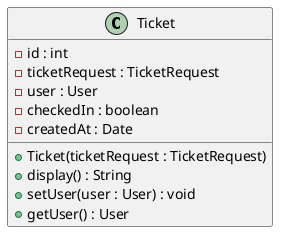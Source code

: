 @startuml Ticket
class Ticket {
    - id : int
    - ticketRequest : TicketRequest
    - user : User
    - checkedIn : boolean
    - createdAt : Date
    + Ticket(ticketRequest : TicketRequest)
    + display() : String
    + setUser(user : User) : void
    + getUser() : User
}
@enduml
